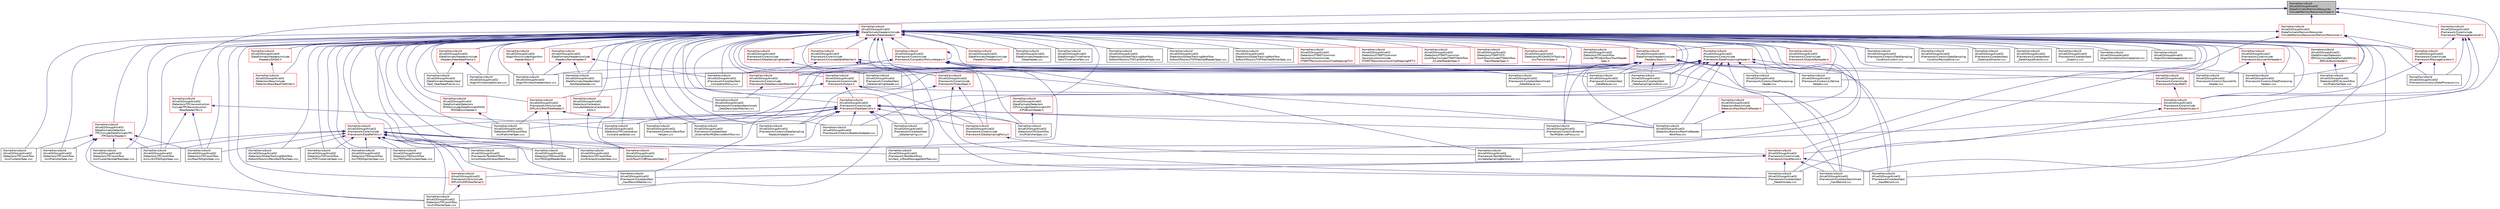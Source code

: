 digraph "/home/travis/build/AliceO2Group/AliceO2/DataFormats/MemoryResources/include/MemoryResources/Types.h"
{
 // INTERACTIVE_SVG=YES
  bgcolor="transparent";
  edge [fontname="Helvetica",fontsize="10",labelfontname="Helvetica",labelfontsize="10"];
  node [fontname="Helvetica",fontsize="10",shape=record];
  Node1 [label="/home/travis/build\l/AliceO2Group/AliceO2\l/DataFormats/MemoryResources\l/include/MemoryResources/Types.h",height=0.2,width=0.4,color="black", fillcolor="grey75", style="filled", fontcolor="black"];
  Node1 -> Node2 [dir="back",color="midnightblue",fontsize="10",style="solid",fontname="Helvetica"];
  Node2 [label="/home/travis/build\l/AliceO2Group/AliceO2\l/DataFormats/Headers/include\l/Headers/DataHeader.h",height=0.2,width=0.4,color="red",URL="$dc/dcd/DataHeader_8h.html"];
  Node2 -> Node3 [dir="back",color="midnightblue",fontsize="10",style="solid",fontname="Helvetica"];
  Node3 [label="/home/travis/build\l/AliceO2Group/AliceO2\l/Algorithm/include/Algorithm\l/HeaderStack.h",height=0.2,width=0.4,color="red",URL="$d5/d11/HeaderStack_8h.html",tooltip="Utilities for the O2 header stack. "];
  Node3 -> Node6 [dir="back",color="midnightblue",fontsize="10",style="solid",fontname="Helvetica"];
  Node6 [label="/home/travis/build\l/AliceO2Group/AliceO2\l/Algorithm/test/headerstack.cxx",height=0.2,width=0.4,color="black",URL="$d7/d68/headerstack_8cxx.html",tooltip="Unit test for O2 header stack utilities. "];
  Node2 -> Node6 [dir="back",color="midnightblue",fontsize="10",style="solid",fontname="Helvetica"];
  Node2 -> Node5 [dir="back",color="midnightblue",fontsize="10",style="solid",fontname="Helvetica"];
  Node5 [label="/home/travis/build\l/AliceO2Group/AliceO2\l/Algorithm/test/o2formatparser.cxx",height=0.2,width=0.4,color="black",URL="$da/d97/o2formatparser_8cxx.html",tooltip="Unit test for O2 format parser. "];
  Node2 -> Node8 [dir="back",color="midnightblue",fontsize="10",style="solid",fontname="Helvetica"];
  Node8 [label="/home/travis/build\l/AliceO2Group/AliceO2\l/Algorithm/test/pageparser.cxx",height=0.2,width=0.4,color="black",URL="$dc/d0a/pageparser_8cxx.html"];
  Node2 -> Node9 [dir="back",color="midnightblue",fontsize="10",style="solid",fontname="Helvetica"];
  Node9 [label="/home/travis/build\l/AliceO2Group/AliceO2\l/Algorithm/test/tableview.cxx",height=0.2,width=0.4,color="black",URL="$d4/d51/tableview_8cxx.html"];
  Node2 -> Node10 [dir="back",color="midnightblue",fontsize="10",style="solid",fontname="Helvetica"];
  Node10 [label="/home/travis/build\l/AliceO2Group/AliceO2\l/DataFormats/Detectors\l/CPV/include/DataFormatsCPV\l/CPVBlockHeader.h",height=0.2,width=0.4,color="red",URL="$d5/d58/CPVBlockHeader_8h.html"];
  Node10 -> Node14 [dir="back",color="midnightblue",fontsize="10",style="solid",fontname="Helvetica"];
  Node14 [label="/home/travis/build\l/AliceO2Group/AliceO2\l/Detectors/CPV/workflow\l/src/PublisherSpec.cxx",height=0.2,width=0.4,color="black",URL="$df/d2e/CPV_2workflow_2src_2PublisherSpec_8cxx.html"];
  Node2 -> Node16 [dir="back",color="midnightblue",fontsize="10",style="solid",fontname="Helvetica"];
  Node16 [label="/home/travis/build\l/AliceO2Group/AliceO2\l/DataFormats/Detectors\l/EMCAL/include/DataFormatsEMCAL\l/EMCALBlockHeader.h",height=0.2,width=0.4,color="red",URL="$da/d0f/EMCALBlockHeader_8h.html"];
  Node16 -> Node22 [dir="back",color="midnightblue",fontsize="10",style="solid",fontname="Helvetica"];
  Node22 [label="/home/travis/build\l/AliceO2Group/AliceO2\l/Detectors/EMCAL/workflow\l/src/PublisherSpec.cxx",height=0.2,width=0.4,color="black",URL="$d4/d71/EMCAL_2workflow_2src_2PublisherSpec_8cxx.html"];
  Node2 -> Node24 [dir="back",color="midnightblue",fontsize="10",style="solid",fontname="Helvetica"];
  Node24 [label="/home/travis/build\l/AliceO2Group/AliceO2\l/DataFormats/Detectors\l/PHOS/include/DataFormatsPHOS\l/PHOSBlockHeader.h",height=0.2,width=0.4,color="red",URL="$d6/df6/PHOSBlockHeader_8h.html"];
  Node24 -> Node29 [dir="back",color="midnightblue",fontsize="10",style="solid",fontname="Helvetica"];
  Node29 [label="/home/travis/build\l/AliceO2Group/AliceO2\l/Detectors/PHOS/workflow\l/src/PublisherSpec.cxx",height=0.2,width=0.4,color="black",URL="$d1/d8d/PHOS_2workflow_2src_2PublisherSpec_8cxx.html"];
  Node2 -> Node31 [dir="back",color="midnightblue",fontsize="10",style="solid",fontname="Helvetica"];
  Node31 [label="/home/travis/build\l/AliceO2Group/AliceO2\l/DataFormats/Detectors\l/TPC/include/DataFormatsTPC\l/TPCSectorHeader.h",height=0.2,width=0.4,color="red",URL="$d3/d09/TPCSectorHeader_8h.html"];
  Node31 -> Node35 [dir="back",color="midnightblue",fontsize="10",style="solid",fontname="Helvetica"];
  Node35 [label="/home/travis/build\l/AliceO2Group/AliceO2\l/Detectors/TPC/workflow\l/src/CATrackerSpec.cxx",height=0.2,width=0.4,color="black",URL="$da/d78/CATrackerSpec_8cxx.html",tooltip="Processor spec for running TPC CA tracking. "];
  Node31 -> Node36 [dir="back",color="midnightblue",fontsize="10",style="solid",fontname="Helvetica"];
  Node36 [label="/home/travis/build\l/AliceO2Group/AliceO2\l/Detectors/TPC/workflow\l/src/ClusterDecoderRawSpec.cxx",height=0.2,width=0.4,color="black",URL="$d9/d7b/ClusterDecoderRawSpec_8cxx.html",tooltip="Processor spec for decoder of TPC raw cluster data. "];
  Node31 -> Node37 [dir="back",color="midnightblue",fontsize="10",style="solid",fontname="Helvetica"];
  Node37 [label="/home/travis/build\l/AliceO2Group/AliceO2\l/Detectors/TPC/workflow\l/src/ClustererSpec.cxx",height=0.2,width=0.4,color="black",URL="$d5/d17/TPC_2workflow_2src_2ClustererSpec_8cxx.html"];
  Node31 -> Node38 [dir="back",color="midnightblue",fontsize="10",style="solid",fontname="Helvetica"];
  Node38 [label="/home/travis/build\l/AliceO2Group/AliceO2\l/Detectors/TPC/workflow\l/src/LinkZSToDigitsSpec.cxx",height=0.2,width=0.4,color="black",URL="$dc/df5/LinkZSToDigitsSpec_8cxx.html"];
  Node31 -> Node39 [dir="back",color="midnightblue",fontsize="10",style="solid",fontname="Helvetica"];
  Node39 [label="/home/travis/build\l/AliceO2Group/AliceO2\l/Detectors/TPC/workflow\l/src/PublisherSpec.cxx",height=0.2,width=0.4,color="black",URL="$d4/dac/TPC_2workflow_2src_2PublisherSpec_8cxx.html"];
  Node31 -> Node40 [dir="back",color="midnightblue",fontsize="10",style="solid",fontname="Helvetica"];
  Node40 [label="/home/travis/build\l/AliceO2Group/AliceO2\l/Detectors/TPC/workflow\l/src/RawToDigitsSpec.cxx",height=0.2,width=0.4,color="black",URL="$d5/d78/RawToDigitsSpec_8cxx.html"];
  Node2 -> Node46 [dir="back",color="midnightblue",fontsize="10",style="solid",fontname="Helvetica"];
  Node46 [label="/home/travis/build\l/AliceO2Group/AliceO2\l/DataFormats/Headers/include\l/Headers/DAQID.h",height=0.2,width=0.4,color="red",URL="$d7/d34/DAQID_8h.html"];
  Node46 -> Node49 [dir="back",color="midnightblue",fontsize="10",style="solid",fontname="Helvetica"];
  Node49 [label="/home/travis/build\l/AliceO2Group/AliceO2\l/Detectors/Raw/include\l/DetectorsRaw/RawFileWriter.h",height=0.2,width=0.4,color="red",URL="$da/d08/RawFileWriter_8h.html",tooltip="Utility class to write detectors data to (multiple) raw data file(s) respecting CRU format..."];
  Node2 -> Node154 [dir="back",color="midnightblue",fontsize="10",style="solid",fontname="Helvetica"];
  Node154 [label="/home/travis/build\l/AliceO2Group/AliceO2\l/DataFormats/Headers/include\l/Headers/HeartbeatFrame.h",height=0.2,width=0.4,color="red",URL="$d2/d09/HeartbeatFrame_8h.html"];
  Node154 -> Node9 [dir="back",color="midnightblue",fontsize="10",style="solid",fontname="Helvetica"];
  Node154 -> Node156 [dir="back",color="midnightblue",fontsize="10",style="solid",fontname="Helvetica"];
  Node156 [label="/home/travis/build\l/AliceO2Group/AliceO2\l/DataFormats/Headers/test\l/test_HeartbeatFrame.cxx",height=0.2,width=0.4,color="black",URL="$df/d57/test__HeartbeatFrame_8cxx.html"];
  Node2 -> Node177 [dir="back",color="midnightblue",fontsize="10",style="solid",fontname="Helvetica"];
  Node177 [label="/home/travis/build\l/AliceO2Group/AliceO2\l/DataFormats/Headers/include\l/Headers/NameHeader.h",height=0.2,width=0.4,color="red",URL="$d6/d2e/NameHeader_8h.html"];
  Node177 -> Node6 [dir="back",color="midnightblue",fontsize="10",style="solid",fontname="Helvetica"];
  Node177 -> Node179 [dir="back",color="midnightblue",fontsize="10",style="solid",fontname="Helvetica"];
  Node179 [label="/home/travis/build\l/AliceO2Group/AliceO2\l/DataFormats/Headers/test\l/testDataHeader.cxx",height=0.2,width=0.4,color="black",URL="$da/d5c/testDataHeader_8cxx.html"];
  Node177 -> Node180 [dir="back",color="midnightblue",fontsize="10",style="solid",fontname="Helvetica"];
  Node180 [label="/home/travis/build\l/AliceO2Group/AliceO2\l/Framework/Core/test/test\l_CompletionPolicy.cxx",height=0.2,width=0.4,color="black",URL="$d3/dcf/test__CompletionPolicy_8cxx.html"];
  Node2 -> Node183 [dir="back",color="midnightblue",fontsize="10",style="solid",fontname="Helvetica"];
  Node183 [label="/home/travis/build\l/AliceO2Group/AliceO2\l/DataFormats/Headers/include\l/Headers/Stack.h",height=0.2,width=0.4,color="red",URL="$d4/d00/Headers_2include_2Headers_2Stack_8h.html"];
  Node183 -> Node6 [dir="back",color="midnightblue",fontsize="10",style="solid",fontname="Helvetica"];
  Node183 -> Node179 [dir="back",color="midnightblue",fontsize="10",style="solid",fontname="Helvetica"];
  Node183 -> Node91 [dir="back",color="midnightblue",fontsize="10",style="solid",fontname="Helvetica"];
  Node91 [label="/home/travis/build\l/AliceO2Group/AliceO2\l/Detectors/Raw/src/RawFileReader\lWorkflow.cxx",height=0.2,width=0.4,color="black",URL="$d3/d87/RawFileReaderWorkflow_8cxx.html"];
  Node183 -> Node184 [dir="back",color="midnightblue",fontsize="10",style="solid",fontname="Helvetica"];
  Node184 [label="/home/travis/build\l/AliceO2Group/AliceO2\l/Framework/Core/include\l/Framework/DataDescriptorMatcher.h",height=0.2,width=0.4,color="red",URL="$d3/da3/DataDescriptorMatcher_8h.html"];
  Node184 -> Node667 [dir="back",color="midnightblue",fontsize="10",style="solid",fontname="Helvetica"];
  Node667 [label="/home/travis/build\l/AliceO2Group/AliceO2\l/Framework/Core/test/benchmark\l_DataDescriptorMatcher.cxx",height=0.2,width=0.4,color="black",URL="$d5/de4/benchmark__DataDescriptorMatcher_8cxx.html"];
  Node183 -> Node668 [dir="back",color="midnightblue",fontsize="10",style="solid",fontname="Helvetica"];
  Node668 [label="/home/travis/build\l/AliceO2Group/AliceO2\l/Framework/Core/include\l/Framework/Output.h",height=0.2,width=0.4,color="red",URL="$d3/ddf/Output_8h.html"];
  Node668 -> Node669 [dir="back",color="midnightblue",fontsize="10",style="solid",fontname="Helvetica"];
  Node669 [label="/home/travis/build\l/AliceO2Group/AliceO2\l/Framework/Core/include\l/Framework/DataAllocator.h",height=0.2,width=0.4,color="red",URL="$d1/d28/DataAllocator_8h.html"];
  Node669 -> Node462 [dir="back",color="midnightblue",fontsize="10",style="solid",fontname="Helvetica"];
  Node462 [label="/home/travis/build\l/AliceO2Group/AliceO2\l/Framework/Core/test/test\l_DataAllocator.cxx",height=0.2,width=0.4,color="black",URL="$d2/da2/test__DataAllocator_8cxx.html"];
  Node668 -> Node629 [dir="back",color="midnightblue",fontsize="10",style="solid",fontname="Helvetica"];
  Node629 [label="/home/travis/build\l/AliceO2Group/AliceO2\l/Framework/Core/include\l/Framework/DataSamplingPolicy.h",height=0.2,width=0.4,color="red",URL="$d2/d1b/DataSamplingPolicy_8h.html",tooltip="A declaration of O2 Data Sampling Policy. "];
  Node629 -> Node482 [dir="back",color="midnightblue",fontsize="10",style="solid",fontname="Helvetica"];
  Node482 [label="/home/travis/build\l/AliceO2Group/AliceO2\l/Framework/TestWorkflows\l/src/dataSamplingBenchmark.cxx",height=0.2,width=0.4,color="black",URL="$d2/d23/dataSamplingBenchmark_8cxx.html"];
  Node668 -> Node631 [dir="back",color="midnightblue",fontsize="10",style="solid",fontname="Helvetica"];
  Node631 [label="/home/travis/build\l/AliceO2Group/AliceO2\l/Framework/Core/include\l/Framework/DataSpecUtils.h",height=0.2,width=0.4,color="red",URL="$d6/d68/DataSpecUtils_8h.html"];
  Node631 -> Node14 [dir="back",color="midnightblue",fontsize="10",style="solid",fontname="Helvetica"];
  Node631 -> Node29 [dir="back",color="midnightblue",fontsize="10",style="solid",fontname="Helvetica"];
  Node631 -> Node91 [dir="back",color="midnightblue",fontsize="10",style="solid",fontname="Helvetica"];
  Node631 -> Node371 [dir="back",color="midnightblue",fontsize="10",style="solid",fontname="Helvetica"];
  Node371 [label="/home/travis/build\l/AliceO2Group/AliceO2\l/Detectors/TPC/calibration\l/run/calib-pedestal.cxx",height=0.2,width=0.4,color="black",URL="$dd/d58/calib-pedestal_8cxx.html"];
  Node631 -> Node35 [dir="back",color="midnightblue",fontsize="10",style="solid",fontname="Helvetica"];
  Node631 -> Node376 [dir="back",color="midnightblue",fontsize="10",style="solid",fontname="Helvetica"];
  Node376 [label="/home/travis/build\l/AliceO2Group/AliceO2\l/Detectors/TPC/workflow\l/src/EntropyEncoderSpec.cxx",height=0.2,width=0.4,color="black",URL="$d9/d03/EntropyEncoderSpec_8cxx.html",tooltip="ProcessorSpec for the TPC cluster entropy encoding. "];
  Node631 -> Node632 [dir="back",color="midnightblue",fontsize="10",style="solid",fontname="Helvetica"];
  Node632 [label="/home/travis/build\l/AliceO2Group/AliceO2\l/Framework/Core/include\l/Framework/DataRefUtils.h",height=0.2,width=0.4,color="red",URL="$d5/db8/DataRefUtils_8h.html"];
  Node632 -> Node438 [dir="back",color="midnightblue",fontsize="10",style="solid",fontname="Helvetica"];
  Node438 [label="/home/travis/build\l/AliceO2Group/AliceO2\l/Detectors/Calibration\l/workflow/CCDBPopulatorSpec.h",height=0.2,width=0.4,color="red",URL="$df/df4/CCDBPopulatorSpec_8h.html"];
  Node632 -> Node97 [dir="back",color="midnightblue",fontsize="10",style="solid",fontname="Helvetica"];
  Node97 [label="/home/travis/build\l/AliceO2Group/AliceO2\l/Detectors/GlobalTrackingWorkflow\l/tofworkflow/src/RecoWorkflowSpec.cxx",height=0.2,width=0.4,color="black",URL="$d8/d84/RecoWorkflowSpec_8cxx.html"];
  Node632 -> Node120 [dir="back",color="midnightblue",fontsize="10",style="solid",fontname="Helvetica"];
  Node120 [label="/home/travis/build\l/AliceO2Group/AliceO2\l/Detectors/TOF/workflow\l/src/TOFClusterizerSpec.cxx",height=0.2,width=0.4,color="black",URL="$da/df1/TOFClusterizerSpec_8cxx.html"];
  Node632 -> Node35 [dir="back",color="midnightblue",fontsize="10",style="solid",fontname="Helvetica"];
  Node632 -> Node36 [dir="back",color="midnightblue",fontsize="10",style="solid",fontname="Helvetica"];
  Node632 -> Node376 [dir="back",color="midnightblue",fontsize="10",style="solid",fontname="Helvetica"];
  Node632 -> Node38 [dir="back",color="midnightblue",fontsize="10",style="solid",fontname="Helvetica"];
  Node632 -> Node40 [dir="back",color="midnightblue",fontsize="10",style="solid",fontname="Helvetica"];
  Node632 -> Node388 [dir="back",color="midnightblue",fontsize="10",style="solid",fontname="Helvetica"];
  Node388 [label="/home/travis/build\l/AliceO2Group/AliceO2\l/Detectors/TRD/workflow\l/src/TRDDigitizerSpec.cxx",height=0.2,width=0.4,color="black",URL="$d6/df2/TRDDigitizerSpec_8cxx.html"];
  Node632 -> Node384 [dir="back",color="midnightblue",fontsize="10",style="solid",fontname="Helvetica"];
  Node384 [label="/home/travis/build\l/AliceO2Group/AliceO2\l/Detectors/TRD/workflow\l/src/TRDDigitReaderSpec.cxx",height=0.2,width=0.4,color="black",URL="$d7/da6/TRDDigitReaderSpec_8cxx.html"];
  Node632 -> Node387 [dir="back",color="midnightblue",fontsize="10",style="solid",fontname="Helvetica"];
  Node387 [label="/home/travis/build\l/AliceO2Group/AliceO2\l/Detectors/TRD/workflow\l/src/TRDTrapSimulatorSpec.cxx",height=0.2,width=0.4,color="black",URL="$dd/de7/TRDTrapSimulatorSpec_8cxx.html"];
  Node632 -> Node634 [dir="back",color="midnightblue",fontsize="10",style="solid",fontname="Helvetica"];
  Node634 [label="/home/travis/build\l/AliceO2Group/AliceO2\l/Framework/Core/include\l/Framework/InputRecord.h",height=0.2,width=0.4,color="red",URL="$d6/d5c/InputRecord_8h.html"];
  Node634 -> Node206 [dir="back",color="midnightblue",fontsize="10",style="solid",fontname="Helvetica"];
  Node206 [label="/home/travis/build\l/AliceO2Group/AliceO2\l/Framework/Core/test/benchmark\l_InputRecord.cxx",height=0.2,width=0.4,color="black",URL="$df/d93/benchmark__InputRecord_8cxx.html"];
  Node634 -> Node462 [dir="back",color="midnightblue",fontsize="10",style="solid",fontname="Helvetica"];
  Node634 -> Node651 [dir="back",color="midnightblue",fontsize="10",style="solid",fontname="Helvetica"];
  Node651 [label="/home/travis/build\l/AliceO2Group/AliceO2\l/Framework/Core/test/test\l_InputRecord.cxx",height=0.2,width=0.4,color="black",URL="$df/dc1/test__InputRecord_8cxx.html"];
  Node634 -> Node561 [dir="back",color="midnightblue",fontsize="10",style="solid",fontname="Helvetica"];
  Node561 [label="/home/travis/build\l/AliceO2Group/AliceO2\l/Framework/Core/test/test\l_InputRecordWalker.cxx",height=0.2,width=0.4,color="black",URL="$dc/d05/test__InputRecordWalker_8cxx.html"];
  Node634 -> Node652 [dir="back",color="midnightblue",fontsize="10",style="solid",fontname="Helvetica"];
  Node652 [label="/home/travis/build\l/AliceO2Group/AliceO2\l/Framework/Utils/include\l/DPLUtils/DPLRawParser.h",height=0.2,width=0.4,color="red",URL="$d4/db9/DPLRawParser_8h.html",tooltip="A raw page parser for DPL input. "];
  Node652 -> Node35 [dir="back",color="midnightblue",fontsize="10",style="solid",fontname="Helvetica"];
  Node632 -> Node561 [dir="back",color="midnightblue",fontsize="10",style="solid",fontname="Helvetica"];
  Node632 -> Node491 [dir="back",color="midnightblue",fontsize="10",style="solid",fontname="Helvetica"];
  Node491 [label="/home/travis/build\l/AliceO2Group/AliceO2\l/Framework/TestWorkflows\l/src/o2OutputWildcardWorkflow.cxx",height=0.2,width=0.4,color="black",URL="$d1/d91/o2OutputWildcardWorkflow_8cxx.html"];
  Node632 -> Node498 [dir="back",color="midnightblue",fontsize="10",style="solid",fontname="Helvetica"];
  Node498 [label="/home/travis/build\l/AliceO2Group/AliceO2\l/Framework/TestWorkflows\l/src/test_o2RootMessageWorkflow.cxx",height=0.2,width=0.4,color="black",URL="$d6/d4c/test__o2RootMessageWorkflow_8cxx.html"];
  Node632 -> Node652 [dir="back",color="midnightblue",fontsize="10",style="solid",fontname="Helvetica"];
  Node631 -> Node629 [dir="back",color="midnightblue",fontsize="10",style="solid",fontname="Helvetica"];
  Node631 -> Node425 [dir="back",color="midnightblue",fontsize="10",style="solid",fontname="Helvetica"];
  Node425 [label="/home/travis/build\l/AliceO2Group/AliceO2\l/Framework/Core/src/DataSampling\lReadoutAdapter.cxx",height=0.2,width=0.4,color="black",URL="$dc/da2/DataSamplingReadoutAdapter_8cxx.html"];
  Node631 -> Node430 [dir="back",color="midnightblue",fontsize="10",style="solid",fontname="Helvetica"];
  Node430 [label="/home/travis/build\l/AliceO2Group/AliceO2\l/Framework/Core/src/External\lFairMQDeviceProxy.cxx",height=0.2,width=0.4,color="black",URL="$dc/df3/ExternalFairMQDeviceProxy_8cxx.html"];
  Node631 -> Node428 [dir="back",color="midnightblue",fontsize="10",style="solid",fontname="Helvetica"];
  Node428 [label="/home/travis/build\l/AliceO2Group/AliceO2\l/Framework/Core/src/ReadoutAdapter.cxx",height=0.2,width=0.4,color="black",URL="$da/df2/ReadoutAdapter_8cxx.html"];
  Node631 -> Node194 [dir="back",color="midnightblue",fontsize="10",style="solid",fontname="Helvetica"];
  Node194 [label="/home/travis/build\l/AliceO2Group/AliceO2\l/Framework/Core/src/Workflow\lHelpers.cxx",height=0.2,width=0.4,color="black",URL="$dc/da7/WorkflowHelpers_8cxx.html"];
  Node631 -> Node426 [dir="back",color="midnightblue",fontsize="10",style="solid",fontname="Helvetica"];
  Node426 [label="/home/travis/build\l/AliceO2Group/AliceO2\l/Framework/Core/test/test\l_DataSampling.cxx",height=0.2,width=0.4,color="black",URL="$d1/de8/test__DataSampling_8cxx.html"];
  Node631 -> Node432 [dir="back",color="midnightblue",fontsize="10",style="solid",fontname="Helvetica"];
  Node432 [label="/home/travis/build\l/AliceO2Group/AliceO2\l/Framework/Core/test/test\l_ExternalFairMQDeviceWorkflow.cxx",height=0.2,width=0.4,color="black",URL="$d4/d00/test__ExternalFairMQDeviceWorkflow_8cxx.html"];
  Node668 -> Node645 [dir="back",color="midnightblue",fontsize="10",style="solid",fontname="Helvetica"];
  Node645 [label="/home/travis/build\l/AliceO2Group/AliceO2\l/Framework/Utils/include\l/DPLUtils/RootTreeReader.h",height=0.2,width=0.4,color="red",URL="$df/db5/RootTreeReader_8h.html",tooltip="A generic reader for ROOT TTrees. "];
  Node645 -> Node14 [dir="back",color="midnightblue",fontsize="10",style="solid",fontname="Helvetica"];
  Node645 -> Node29 [dir="back",color="midnightblue",fontsize="10",style="solid",fontname="Helvetica"];
  Node645 -> Node384 [dir="back",color="midnightblue",fontsize="10",style="solid",fontname="Helvetica"];
  Node183 -> Node671 [dir="back",color="midnightblue",fontsize="10",style="solid",fontname="Helvetica"];
  Node671 [label="/home/travis/build\l/AliceO2Group/AliceO2\l/Framework/Core/include\l/Framework/OutputRef.h",height=0.2,width=0.4,color="red",URL="$d6/d5a/OutputRef_8h.html"];
  Node671 -> Node669 [dir="back",color="midnightblue",fontsize="10",style="solid",fontname="Helvetica"];
  Node183 -> Node676 [dir="back",color="midnightblue",fontsize="10",style="solid",fontname="Helvetica"];
  Node676 [label="/home/travis/build\l/AliceO2Group/AliceO2\l/Framework/Core/src/DataProcessing\lHelpers.cxx",height=0.2,width=0.4,color="black",URL="$da/d65/DataProcessingHelpers_8cxx.html"];
  Node183 -> Node430 [dir="back",color="midnightblue",fontsize="10",style="solid",fontname="Helvetica"];
  Node183 -> Node664 [dir="back",color="midnightblue",fontsize="10",style="solid",fontname="Helvetica"];
  Node664 [label="/home/travis/build\l/AliceO2Group/AliceO2\l/Framework/Core/src/Lifetime\lHelpers.cxx",height=0.2,width=0.4,color="black",URL="$d4/d7a/LifetimeHelpers_8cxx.html"];
  Node183 -> Node205 [dir="back",color="midnightblue",fontsize="10",style="solid",fontname="Helvetica"];
  Node205 [label="/home/travis/build\l/AliceO2Group/AliceO2\l/Framework/Core/test/benchmark\l_DataRelayer.cxx",height=0.2,width=0.4,color="black",URL="$d8/dd6/benchmark__DataRelayer_8cxx.html"];
  Node183 -> Node206 [dir="back",color="midnightblue",fontsize="10",style="solid",fontname="Helvetica"];
  Node183 -> Node180 [dir="back",color="midnightblue",fontsize="10",style="solid",fontname="Helvetica"];
  Node183 -> Node207 [dir="back",color="midnightblue",fontsize="10",style="solid",fontname="Helvetica"];
  Node207 [label="/home/travis/build\l/AliceO2Group/AliceO2\l/Framework/Core/test/test\l_DataRelayer.cxx",height=0.2,width=0.4,color="black",URL="$dc/d6d/test__DataRelayer_8cxx.html"];
  Node183 -> Node677 [dir="back",color="midnightblue",fontsize="10",style="solid",fontname="Helvetica"];
  Node677 [label="/home/travis/build\l/AliceO2Group/AliceO2\l/Framework/Core/test/test\l_DataSamplingCondition.cxx",height=0.2,width=0.4,color="black",URL="$dd/d70/test__DataSamplingCondition_8cxx.html"];
  Node183 -> Node678 [dir="back",color="midnightblue",fontsize="10",style="solid",fontname="Helvetica"];
  Node678 [label="/home/travis/build\l/AliceO2Group/AliceO2\l/Framework/Core/test/test\l_DataSamplingHeader.cxx",height=0.2,width=0.4,color="black",URL="$de/df7/test__DataSamplingHeader_8cxx.html"];
  Node183 -> Node651 [dir="back",color="midnightblue",fontsize="10",style="solid",fontname="Helvetica"];
  Node183 -> Node561 [dir="back",color="midnightblue",fontsize="10",style="solid",fontname="Helvetica"];
  Node2 -> Node697 [dir="back",color="midnightblue",fontsize="10",style="solid",fontname="Helvetica"];
  Node697 [label="/home/travis/build\l/AliceO2Group/AliceO2\l/DataFormats/Headers/include\l/Headers/TimeStamp.h",height=0.2,width=0.4,color="red",URL="$d6/d90/Headers_2include_2Headers_2TimeStamp_8h.html"];
  Node2 -> Node706 [dir="back",color="midnightblue",fontsize="10",style="solid",fontname="Helvetica"];
  Node706 [label="/home/travis/build\l/AliceO2Group/AliceO2\l/DataFormats/Headers/src\l/DataHeader.cxx",height=0.2,width=0.4,color="black",URL="$d8/dc0/DataHeader_8cxx.html"];
  Node2 -> Node156 [dir="back",color="midnightblue",fontsize="10",style="solid",fontname="Helvetica"];
  Node2 -> Node179 [dir="back",color="midnightblue",fontsize="10",style="solid",fontname="Helvetica"];
  Node2 -> Node702 [dir="back",color="midnightblue",fontsize="10",style="solid",fontname="Helvetica"];
  Node702 [label="/home/travis/build\l/AliceO2Group/AliceO2\l/DataFormats/TimeFrame\l/test/TimeFrameTest.cxx",height=0.2,width=0.4,color="black",URL="$df/d0a/TimeFrameTest_8cxx.html"];
  Node2 -> Node707 [dir="back",color="midnightblue",fontsize="10",style="solid",fontname="Helvetica"];
  Node707 [label="/home/travis/build\l/AliceO2Group/AliceO2\l/Detectors/Calibration\l/include/DetectorsCalibration\l/Utils.h",height=0.2,width=0.4,color="red",URL="$d3/de0/Detectors_2Calibration_2include_2DetectorsCalibration_2Utils_8h.html"];
  Node707 -> Node438 [dir="back",color="midnightblue",fontsize="10",style="solid",fontname="Helvetica"];
  Node2 -> Node438 [dir="back",color="midnightblue",fontsize="10",style="solid",fontname="Helvetica"];
  Node2 -> Node14 [dir="back",color="midnightblue",fontsize="10",style="solid",fontname="Helvetica"];
  Node2 -> Node22 [dir="back",color="midnightblue",fontsize="10",style="solid",fontname="Helvetica"];
  Node2 -> Node97 [dir="back",color="midnightblue",fontsize="10",style="solid",fontname="Helvetica"];
  Node2 -> Node259 [dir="back",color="midnightblue",fontsize="10",style="solid",fontname="Helvetica"];
  Node259 [label="/home/travis/build\l/AliceO2Group/AliceO2\l/Detectors/GlobalTrackingWorkflow\l/tofworkflow/src/TOFCalibWriterSpec.cxx",height=0.2,width=0.4,color="black",URL="$dc/d9f/TOFCalibWriterSpec_8cxx.html"];
  Node2 -> Node261 [dir="back",color="midnightblue",fontsize="10",style="solid",fontname="Helvetica"];
  Node261 [label="/home/travis/build\l/AliceO2Group/AliceO2\l/Detectors/GlobalTrackingWorkflow\l/tofworkflow/src/TOFMatchedReaderSpec.cxx",height=0.2,width=0.4,color="black",URL="$df/d18/TOFMatchedReaderSpec_8cxx.html"];
  Node2 -> Node263 [dir="back",color="midnightblue",fontsize="10",style="solid",fontname="Helvetica"];
  Node263 [label="/home/travis/build\l/AliceO2Group/AliceO2\l/Detectors/GlobalTrackingWorkflow\l/tofworkflow/src/TOFMatchedWriterSpec.cxx",height=0.2,width=0.4,color="black",URL="$d1/dd9/TOFMatchedWriterSpec_8cxx.html"];
  Node2 -> Node709 [dir="back",color="midnightblue",fontsize="10",style="solid",fontname="Helvetica"];
  Node709 [label="/home/travis/build\l/AliceO2Group/AliceO2\l/Detectors/ITSMFT/common\l/reconstruction/include\l/ITSMFTReconstruction/ChipMappingITS.h",height=0.2,width=0.4,color="red",URL="$d3/d57/ChipMappingITS_8h.html"];
  Node2 -> Node719 [dir="back",color="midnightblue",fontsize="10",style="solid",fontname="Helvetica"];
  Node719 [label="/home/travis/build\l/AliceO2Group/AliceO2\l/Detectors/ITSMFT/common\l/reconstruction/include\l/ITSMFTReconstruction/ChipMappingMFT.h",height=0.2,width=0.4,color="red",URL="$d0/d6b/ChipMappingMFT_8h.html"];
  Node2 -> Node267 [dir="back",color="midnightblue",fontsize="10",style="solid",fontname="Helvetica"];
  Node267 [label="/home/travis/build\l/AliceO2Group/AliceO2\l/Detectors/ITSMFT/common\l/workflow/include/ITSMFTWorkflow\l/ClusterReaderSpec.h",height=0.2,width=0.4,color="red",URL="$de/dea/ITSMFT_2common_2workflow_2include_2ITSMFTWorkflow_2ClusterReaderSpec_8h.html"];
  Node2 -> Node282 [dir="back",color="midnightblue",fontsize="10",style="solid",fontname="Helvetica"];
  Node282 [label="/home/travis/build\l/AliceO2Group/AliceO2\l/Detectors/ITSMFT/ITS\l/workflow/include/ITSWorkflow\l/TrackReaderSpec.h",height=0.2,width=0.4,color="red",URL="$d2/d8c/ITSMFT_2ITS_2workflow_2include_2ITSWorkflow_2TrackReaderSpec_8h.html"];
  Node2 -> Node311 [dir="back",color="midnightblue",fontsize="10",style="solid",fontname="Helvetica"];
  Node311 [label="/home/travis/build\l/AliceO2Group/AliceO2\l/Detectors/MUON/MCH/Tracking\l/src/TrackSinkSpec.h",height=0.2,width=0.4,color="red",URL="$db/db1/TrackSinkSpec_8h.html",tooltip="Definition of a data processor to print the tracks. "];
  Node2 -> Node29 [dir="back",color="midnightblue",fontsize="10",style="solid",fontname="Helvetica"];
  Node2 -> Node145 [dir="back",color="midnightblue",fontsize="10",style="solid",fontname="Helvetica"];
  Node145 [label="/home/travis/build\l/AliceO2Group/AliceO2\l/Detectors/Raw/include\l/DetectorsRaw/RawFileReader.h",height=0.2,width=0.4,color="red",URL="$de/da2/Raw_2include_2DetectorsRaw_2RawFileReader_8h.html"];
  Node145 -> Node91 [dir="back",color="midnightblue",fontsize="10",style="solid",fontname="Helvetica"];
  Node2 -> Node49 [dir="back",color="midnightblue",fontsize="10",style="solid",fontname="Helvetica"];
  Node2 -> Node91 [dir="back",color="midnightblue",fontsize="10",style="solid",fontname="Helvetica"];
  Node2 -> Node120 [dir="back",color="midnightblue",fontsize="10",style="solid",fontname="Helvetica"];
  Node2 -> Node371 [dir="back",color="midnightblue",fontsize="10",style="solid",fontname="Helvetica"];
  Node2 -> Node381 [dir="back",color="midnightblue",fontsize="10",style="solid",fontname="Helvetica"];
  Node381 [label="/home/travis/build\l/AliceO2Group/AliceO2\l/Detectors/TPC/workflow\l/include/TPCWorkflow/TrackReader\lSpec.h",height=0.2,width=0.4,color="red",URL="$d5/daf/TPC_2workflow_2include_2TPCWorkflow_2TrackReaderSpec_8h.html"];
  Node2 -> Node35 [dir="back",color="midnightblue",fontsize="10",style="solid",fontname="Helvetica"];
  Node2 -> Node36 [dir="back",color="midnightblue",fontsize="10",style="solid",fontname="Helvetica"];
  Node2 -> Node37 [dir="back",color="midnightblue",fontsize="10",style="solid",fontname="Helvetica"];
  Node2 -> Node376 [dir="back",color="midnightblue",fontsize="10",style="solid",fontname="Helvetica"];
  Node2 -> Node38 [dir="back",color="midnightblue",fontsize="10",style="solid",fontname="Helvetica"];
  Node2 -> Node39 [dir="back",color="midnightblue",fontsize="10",style="solid",fontname="Helvetica"];
  Node2 -> Node40 [dir="back",color="midnightblue",fontsize="10",style="solid",fontname="Helvetica"];
  Node2 -> Node388 [dir="back",color="midnightblue",fontsize="10",style="solid",fontname="Helvetica"];
  Node2 -> Node384 [dir="back",color="midnightblue",fontsize="10",style="solid",fontname="Helvetica"];
  Node2 -> Node387 [dir="back",color="midnightblue",fontsize="10",style="solid",fontname="Helvetica"];
  Node2 -> Node722 [dir="back",color="midnightblue",fontsize="10",style="solid",fontname="Helvetica"];
  Node722 [label="/home/travis/build\l/AliceO2Group/AliceO2\l/Framework/Core/include\l/Framework/CompletionPolicyHelpers.h",height=0.2,width=0.4,color="red",URL="$d4/de5/CompletionPolicyHelpers_8h.html"];
  Node722 -> Node438 [dir="back",color="midnightblue",fontsize="10",style="solid",fontname="Helvetica"];
  Node722 -> Node371 [dir="back",color="midnightblue",fontsize="10",style="solid",fontname="Helvetica"];
  Node722 -> Node722 [dir="back",color="midnightblue",fontsize="10",style="solid",fontname="Helvetica"];
  Node722 -> Node205 [dir="back",color="midnightblue",fontsize="10",style="solid",fontname="Helvetica"];
  Node722 -> Node206 [dir="back",color="midnightblue",fontsize="10",style="solid",fontname="Helvetica"];
  Node722 -> Node180 [dir="back",color="midnightblue",fontsize="10",style="solid",fontname="Helvetica"];
  Node722 -> Node207 [dir="back",color="midnightblue",fontsize="10",style="solid",fontname="Helvetica"];
  Node722 -> Node482 [dir="back",color="midnightblue",fontsize="10",style="solid",fontname="Helvetica"];
  Node2 -> Node723 [dir="back",color="midnightblue",fontsize="10",style="solid",fontname="Helvetica"];
  Node723 [label="/home/travis/build\l/AliceO2Group/AliceO2\l/Framework/Core/include\l/Framework/ConcreteDataMatcher.h",height=0.2,width=0.4,color="red",URL="$d0/d1b/ConcreteDataMatcher_8h.html"];
  Node723 -> Node91 [dir="back",color="midnightblue",fontsize="10",style="solid",fontname="Helvetica"];
  Node723 -> Node184 [dir="back",color="midnightblue",fontsize="10",style="solid",fontname="Helvetica"];
  Node723 -> Node724 [dir="back",color="midnightblue",fontsize="10",style="solid",fontname="Helvetica"];
  Node724 [label="/home/travis/build\l/AliceO2Group/AliceO2\l/Framework/Core/include\l/Framework/OutputSpec.h",height=0.2,width=0.4,color="red",URL="$db/d2d/OutputSpec_8h.html"];
  Node724 -> Node629 [dir="back",color="midnightblue",fontsize="10",style="solid",fontname="Helvetica"];
  Node724 -> Node631 [dir="back",color="midnightblue",fontsize="10",style="solid",fontname="Helvetica"];
  Node724 -> Node462 [dir="back",color="midnightblue",fontsize="10",style="solid",fontname="Helvetica"];
  Node723 -> Node462 [dir="back",color="midnightblue",fontsize="10",style="solid",fontname="Helvetica"];
  Node2 -> Node669 [dir="back",color="midnightblue",fontsize="10",style="solid",fontname="Helvetica"];
  Node2 -> Node184 [dir="back",color="midnightblue",fontsize="10",style="solid",fontname="Helvetica"];
  Node2 -> Node727 [dir="back",color="midnightblue",fontsize="10",style="solid",fontname="Helvetica"];
  Node727 [label="/home/travis/build\l/AliceO2Group/AliceO2\l/Framework/Core/include\l/Framework/DataProcessingHeader.h",height=0.2,width=0.4,color="red",URL="$d6/dc9/DataProcessingHeader_8h.html"];
  Node727 -> Node91 [dir="back",color="midnightblue",fontsize="10",style="solid",fontname="Helvetica"];
  Node727 -> Node184 [dir="back",color="midnightblue",fontsize="10",style="solid",fontname="Helvetica"];
  Node727 -> Node728 [dir="back",color="midnightblue",fontsize="10",style="solid",fontname="Helvetica"];
  Node728 [label="/home/travis/build\l/AliceO2Group/AliceO2\l/Framework/Core/src/DataProcessing\lHeader.cxx",height=0.2,width=0.4,color="black",URL="$d8/d4b/DataProcessingHeader_8cxx.html"];
  Node727 -> Node425 [dir="back",color="midnightblue",fontsize="10",style="solid",fontname="Helvetica"];
  Node727 -> Node430 [dir="back",color="midnightblue",fontsize="10",style="solid",fontname="Helvetica"];
  Node727 -> Node664 [dir="back",color="midnightblue",fontsize="10",style="solid",fontname="Helvetica"];
  Node727 -> Node428 [dir="back",color="midnightblue",fontsize="10",style="solid",fontname="Helvetica"];
  Node727 -> Node205 [dir="back",color="midnightblue",fontsize="10",style="solid",fontname="Helvetica"];
  Node727 -> Node206 [dir="back",color="midnightblue",fontsize="10",style="solid",fontname="Helvetica"];
  Node727 -> Node207 [dir="back",color="midnightblue",fontsize="10",style="solid",fontname="Helvetica"];
  Node727 -> Node426 [dir="back",color="midnightblue",fontsize="10",style="solid",fontname="Helvetica"];
  Node727 -> Node677 [dir="back",color="midnightblue",fontsize="10",style="solid",fontname="Helvetica"];
  Node727 -> Node651 [dir="back",color="midnightblue",fontsize="10",style="solid",fontname="Helvetica"];
  Node2 -> Node632 [dir="back",color="midnightblue",fontsize="10",style="solid",fontname="Helvetica"];
  Node2 -> Node731 [dir="back",color="midnightblue",fontsize="10",style="solid",fontname="Helvetica"];
  Node731 [label="/home/travis/build\l/AliceO2Group/AliceO2\l/Framework/Core/include\l/Framework/DataSamplingHeader.h",height=0.2,width=0.4,color="red",URL="$d9/dc6/DataSamplingHeader_8h.html",tooltip="A declaration of O2 Data Sampling Header. "];
  Node731 -> Node678 [dir="back",color="midnightblue",fontsize="10",style="solid",fontname="Helvetica"];
  Node2 -> Node629 [dir="back",color="midnightblue",fontsize="10",style="solid",fontname="Helvetica"];
  Node2 -> Node631 [dir="back",color="midnightblue",fontsize="10",style="solid",fontname="Helvetica"];
  Node2 -> Node634 [dir="back",color="midnightblue",fontsize="10",style="solid",fontname="Helvetica"];
  Node2 -> Node733 [dir="back",color="midnightblue",fontsize="10",style="solid",fontname="Helvetica"];
  Node733 [label="/home/travis/build\l/AliceO2Group/AliceO2\l/Framework/Core/include\l/Framework/MessageContext.h",height=0.2,width=0.4,color="red",URL="$dc/dc4/MessageContext_8h.html"];
  Node733 -> Node669 [dir="back",color="midnightblue",fontsize="10",style="solid",fontname="Helvetica"];
  Node733 -> Node734 [dir="back",color="midnightblue",fontsize="10",style="solid",fontname="Helvetica"];
  Node734 [label="/home/travis/build\l/AliceO2Group/AliceO2\l/Framework/Core/src/DataProcessor.cxx",height=0.2,width=0.4,color="black",URL="$dd/dd9/DataProcessor_8cxx.html"];
  Node2 -> Node668 [dir="back",color="midnightblue",fontsize="10",style="solid",fontname="Helvetica"];
  Node2 -> Node738 [dir="back",color="midnightblue",fontsize="10",style="solid",fontname="Helvetica"];
  Node738 [label="/home/travis/build\l/AliceO2Group/AliceO2\l/Framework/Core/include\l/Framework/OutputObjHeader.h",height=0.2,width=0.4,color="red",URL="$d4/d40/OutputObjHeader_8h.html"];
  Node2 -> Node671 [dir="back",color="midnightblue",fontsize="10",style="solid",fontname="Helvetica"];
  Node2 -> Node724 [dir="back",color="midnightblue",fontsize="10",style="solid",fontname="Helvetica"];
  Node2 -> Node739 [dir="back",color="midnightblue",fontsize="10",style="solid",fontname="Helvetica"];
  Node739 [label="/home/travis/build\l/AliceO2Group/AliceO2\l/Framework/Core/include\l/Framework/SourceInfoHeader.h",height=0.2,width=0.4,color="red",URL="$db/d11/SourceInfoHeader_8h.html"];
  Node739 -> Node676 [dir="back",color="midnightblue",fontsize="10",style="solid",fontname="Helvetica"];
  Node739 -> Node740 [dir="back",color="midnightblue",fontsize="10",style="solid",fontname="Helvetica"];
  Node740 [label="/home/travis/build\l/AliceO2Group/AliceO2\l/Framework/Core/src/SourceInfo\lHeader.cxx",height=0.2,width=0.4,color="black",URL="$dc/d32/SourceInfoHeader_8cxx.html"];
  Node2 -> Node728 [dir="back",color="midnightblue",fontsize="10",style="solid",fontname="Helvetica"];
  Node2 -> Node676 [dir="back",color="midnightblue",fontsize="10",style="solid",fontname="Helvetica"];
  Node2 -> Node734 [dir="back",color="midnightblue",fontsize="10",style="solid",fontname="Helvetica"];
  Node2 -> Node741 [dir="back",color="midnightblue",fontsize="10",style="solid",fontname="Helvetica"];
  Node741 [label="/home/travis/build\l/AliceO2Group/AliceO2\l/Framework/Core/src/DataSampling\lConditionCustom.cxx",height=0.2,width=0.4,color="black",URL="$d0/d38/DataSamplingConditionCustom_8cxx.html",tooltip="Implementation of DataSamplingConditionCustom. "];
  Node2 -> Node742 [dir="back",color="midnightblue",fontsize="10",style="solid",fontname="Helvetica"];
  Node742 [label="/home/travis/build\l/AliceO2Group/AliceO2\l/Framework/Core/src/DataSampling\lConditionPayloadSize.cxx",height=0.2,width=0.4,color="black",URL="$d0/dab/DataSamplingConditionPayloadSize_8cxx.html",tooltip="Implementation of DataSamplingConditionPayloadSize. "];
  Node2 -> Node425 [dir="back",color="midnightblue",fontsize="10",style="solid",fontname="Helvetica"];
  Node2 -> Node430 [dir="back",color="midnightblue",fontsize="10",style="solid",fontname="Helvetica"];
  Node2 -> Node664 [dir="back",color="midnightblue",fontsize="10",style="solid",fontname="Helvetica"];
  Node2 -> Node428 [dir="back",color="midnightblue",fontsize="10",style="solid",fontname="Helvetica"];
  Node2 -> Node740 [dir="back",color="midnightblue",fontsize="10",style="solid",fontname="Helvetica"];
  Node2 -> Node194 [dir="back",color="midnightblue",fontsize="10",style="solid",fontname="Helvetica"];
  Node2 -> Node667 [dir="back",color="midnightblue",fontsize="10",style="solid",fontname="Helvetica"];
  Node2 -> Node205 [dir="back",color="midnightblue",fontsize="10",style="solid",fontname="Helvetica"];
  Node2 -> Node206 [dir="back",color="midnightblue",fontsize="10",style="solid",fontname="Helvetica"];
  Node2 -> Node180 [dir="back",color="midnightblue",fontsize="10",style="solid",fontname="Helvetica"];
  Node2 -> Node462 [dir="back",color="midnightblue",fontsize="10",style="solid",fontname="Helvetica"];
  Node2 -> Node188 [dir="back",color="midnightblue",fontsize="10",style="solid",fontname="Helvetica"];
  Node188 [label="/home/travis/build\l/AliceO2Group/AliceO2\l/Framework/Core/test/test\l_DataInputDirector.cxx",height=0.2,width=0.4,color="black",URL="$df/d68/test__DataInputDirector_8cxx.html"];
  Node2 -> Node199 [dir="back",color="midnightblue",fontsize="10",style="solid",fontname="Helvetica"];
  Node199 [label="/home/travis/build\l/AliceO2Group/AliceO2\l/Framework/Core/test/test\l_DataOutputDirector.cxx",height=0.2,width=0.4,color="black",URL="$d8/de2/test__DataOutputDirector_8cxx.html"];
  Node2 -> Node207 [dir="back",color="midnightblue",fontsize="10",style="solid",fontname="Helvetica"];
  Node2 -> Node426 [dir="back",color="midnightblue",fontsize="10",style="solid",fontname="Helvetica"];
  Node2 -> Node677 [dir="back",color="midnightblue",fontsize="10",style="solid",fontname="Helvetica"];
  Node2 -> Node678 [dir="back",color="midnightblue",fontsize="10",style="solid",fontname="Helvetica"];
  Node2 -> Node432 [dir="back",color="midnightblue",fontsize="10",style="solid",fontname="Helvetica"];
  Node2 -> Node514 [dir="back",color="midnightblue",fontsize="10",style="solid",fontname="Helvetica"];
  Node514 [label="/home/travis/build\l/AliceO2Group/AliceO2\l/Framework/Core/test/test\l_Graphviz.cxx",height=0.2,width=0.4,color="black",URL="$d4/dc4/test__Graphviz_8cxx.html"];
  Node2 -> Node651 [dir="back",color="midnightblue",fontsize="10",style="solid",fontname="Helvetica"];
  Node2 -> Node561 [dir="back",color="midnightblue",fontsize="10",style="solid",fontname="Helvetica"];
  Node2 -> Node482 [dir="back",color="midnightblue",fontsize="10",style="solid",fontname="Helvetica"];
  Node2 -> Node491 [dir="back",color="midnightblue",fontsize="10",style="solid",fontname="Helvetica"];
  Node2 -> Node498 [dir="back",color="midnightblue",fontsize="10",style="solid",fontname="Helvetica"];
  Node2 -> Node652 [dir="back",color="midnightblue",fontsize="10",style="solid",fontname="Helvetica"];
  Node2 -> Node645 [dir="back",color="midnightblue",fontsize="10",style="solid",fontname="Helvetica"];
  Node1 -> Node746 [dir="back",color="midnightblue",fontsize="10",style="solid",fontname="Helvetica"];
  Node746 [label="/home/travis/build\l/AliceO2Group/AliceO2\l/DataFormats/MemoryResources\l/include/MemoryResources/MemoryResources.h",height=0.2,width=0.4,color="red",URL="$dc/d03/MemoryResources_8h.html"];
  Node746 -> Node183 [dir="back",color="midnightblue",fontsize="10",style="solid",fontname="Helvetica"];
  Node746 -> Node733 [dir="back",color="midnightblue",fontsize="10",style="solid",fontname="Helvetica"];
  Node746 -> Node676 [dir="back",color="midnightblue",fontsize="10",style="solid",fontname="Helvetica"];
  Node746 -> Node664 [dir="back",color="midnightblue",fontsize="10",style="solid",fontname="Helvetica"];
  Node1 -> Node750 [dir="back",color="midnightblue",fontsize="10",style="solid",fontname="Helvetica"];
  Node750 [label="/home/travis/build\l/AliceO2Group/AliceO2\l/Detectors/TPC/reconstruction\l/include/TPCReconstruction\l/RawReaderCRU.h",height=0.2,width=0.4,color="red",URL="$df/d86/RawReaderCRU_8h.html"];
  Node750 -> Node371 [dir="back",color="midnightblue",fontsize="10",style="solid",fontname="Helvetica"];
  Node750 -> Node38 [dir="back",color="midnightblue",fontsize="10",style="solid",fontname="Helvetica"];
  Node750 -> Node40 [dir="back",color="midnightblue",fontsize="10",style="solid",fontname="Helvetica"];
  Node1 -> Node634 [dir="back",color="midnightblue",fontsize="10",style="solid",fontname="Helvetica"];
  Node1 -> Node763 [dir="back",color="midnightblue",fontsize="10",style="solid",fontname="Helvetica"];
  Node763 [label="/home/travis/build\l/AliceO2Group/AliceO2\l/Framework/Core/include\l/Framework/TMessageSerializer.h",height=0.2,width=0.4,color="red",URL="$d8/d3c/TMessageSerializer_8h.html"];
  Node763 -> Node669 [dir="back",color="midnightblue",fontsize="10",style="solid",fontname="Helvetica"];
  Node763 -> Node733 [dir="back",color="midnightblue",fontsize="10",style="solid",fontname="Helvetica"];
  Node763 -> Node734 [dir="back",color="midnightblue",fontsize="10",style="solid",fontname="Helvetica"];
  Node763 -> Node498 [dir="back",color="midnightblue",fontsize="10",style="solid",fontname="Helvetica"];
}
